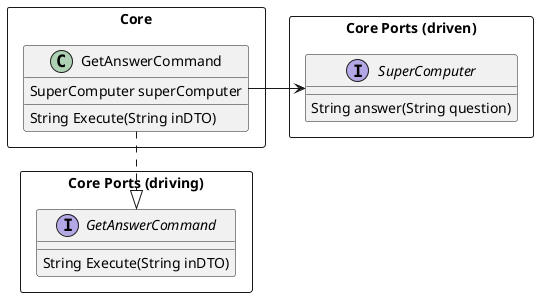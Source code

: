 @startuml

package "Core Ports (driving)" <<Rectangle>> {
    interface GetAnswerCommand {
            {method} String Execute(String inDTO)
    }

}

package "Core" <<Rectangle>> {
    class "GetAnswerCommand" as CommandHandler {
        SuperComputer superComputer
        {method} String Execute(String inDTO)
    }
}

package "Core Ports (driven)" <<Rectangle>> {
        interface SuperComputer {
            String answer(String question) 
        }
}

CommandHandler ..|> GetAnswerCommand
CommandHandler -> SuperComputer
@enduml


